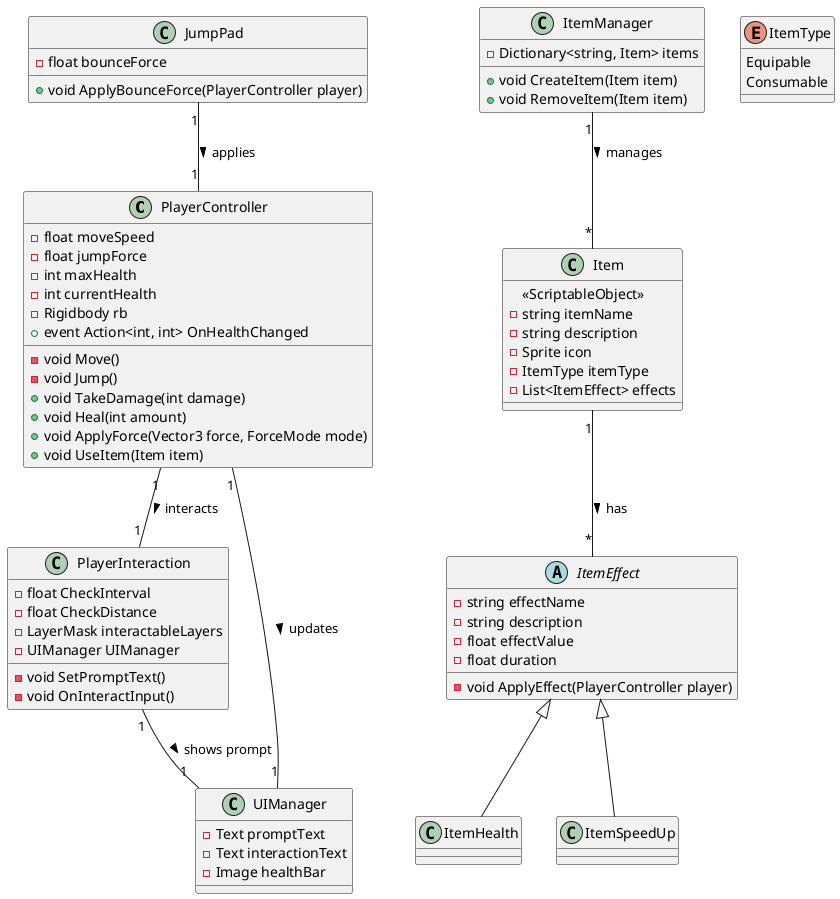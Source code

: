 @startuml
    class PlayerController {
        -float moveSpeed
        -float jumpForce
        -int maxHealth
        -int currentHealth
        -Rigidbody rb
        +event Action<int, int> OnHealthChanged
        
        -void Move()
        -void Jump()
        +void TakeDamage(int damage)
        +void Heal(int amount)
        +void ApplyForce(Vector3 force, ForceMode mode)
        +void UseItem(Item item)
    }
    
    class PlayerInteraction {
        -float CheckInterval
        -float CheckDistance
        -LayerMask interactableLayers
        -UIManager UIManager

        -void SetPromptText()
        -void OnInteractInput()
    }

    class UIManager {
        -Text promptText
        -Text interactionText
        -Image healthBar
    }

    class ItemManager {
        -Dictionary<string, Item> items

        +void CreateItem(Item item)
        +void RemoveItem(Item item)
    }

    class Item {
        <<ScriptableObject>>
        -string itemName
        -string description
        -Sprite icon
        -ItemType itemType
        -List<ItemEffect> effects
    }

    enum ItemType {
        Equipable
        Consumable
    }

    abstract class ItemEffect {
        -string effectName
        -string description
        -float effectValue
        -float duration

        -void ApplyEffect(PlayerController player)
    }

    class ItemHealth extends ItemEffect {
    }

    class ItemSpeedUp extends ItemEffect {
    }


    class JumpPad {
        -float bounceForce

        +void ApplyBounceForce(PlayerController player)
    }


PlayerController "1" -- "1" PlayerInteraction : interacts >
PlayerController "1" -- "1" UIManager : updates >
PlayerInteraction "1" -- "1" UIManager : shows prompt >
ItemManager "1" -- "*" Item : manages >
Item "1" -- "*" ItemEffect : has >
JumpPad "1" -- "1" PlayerController : applies >

@enduml